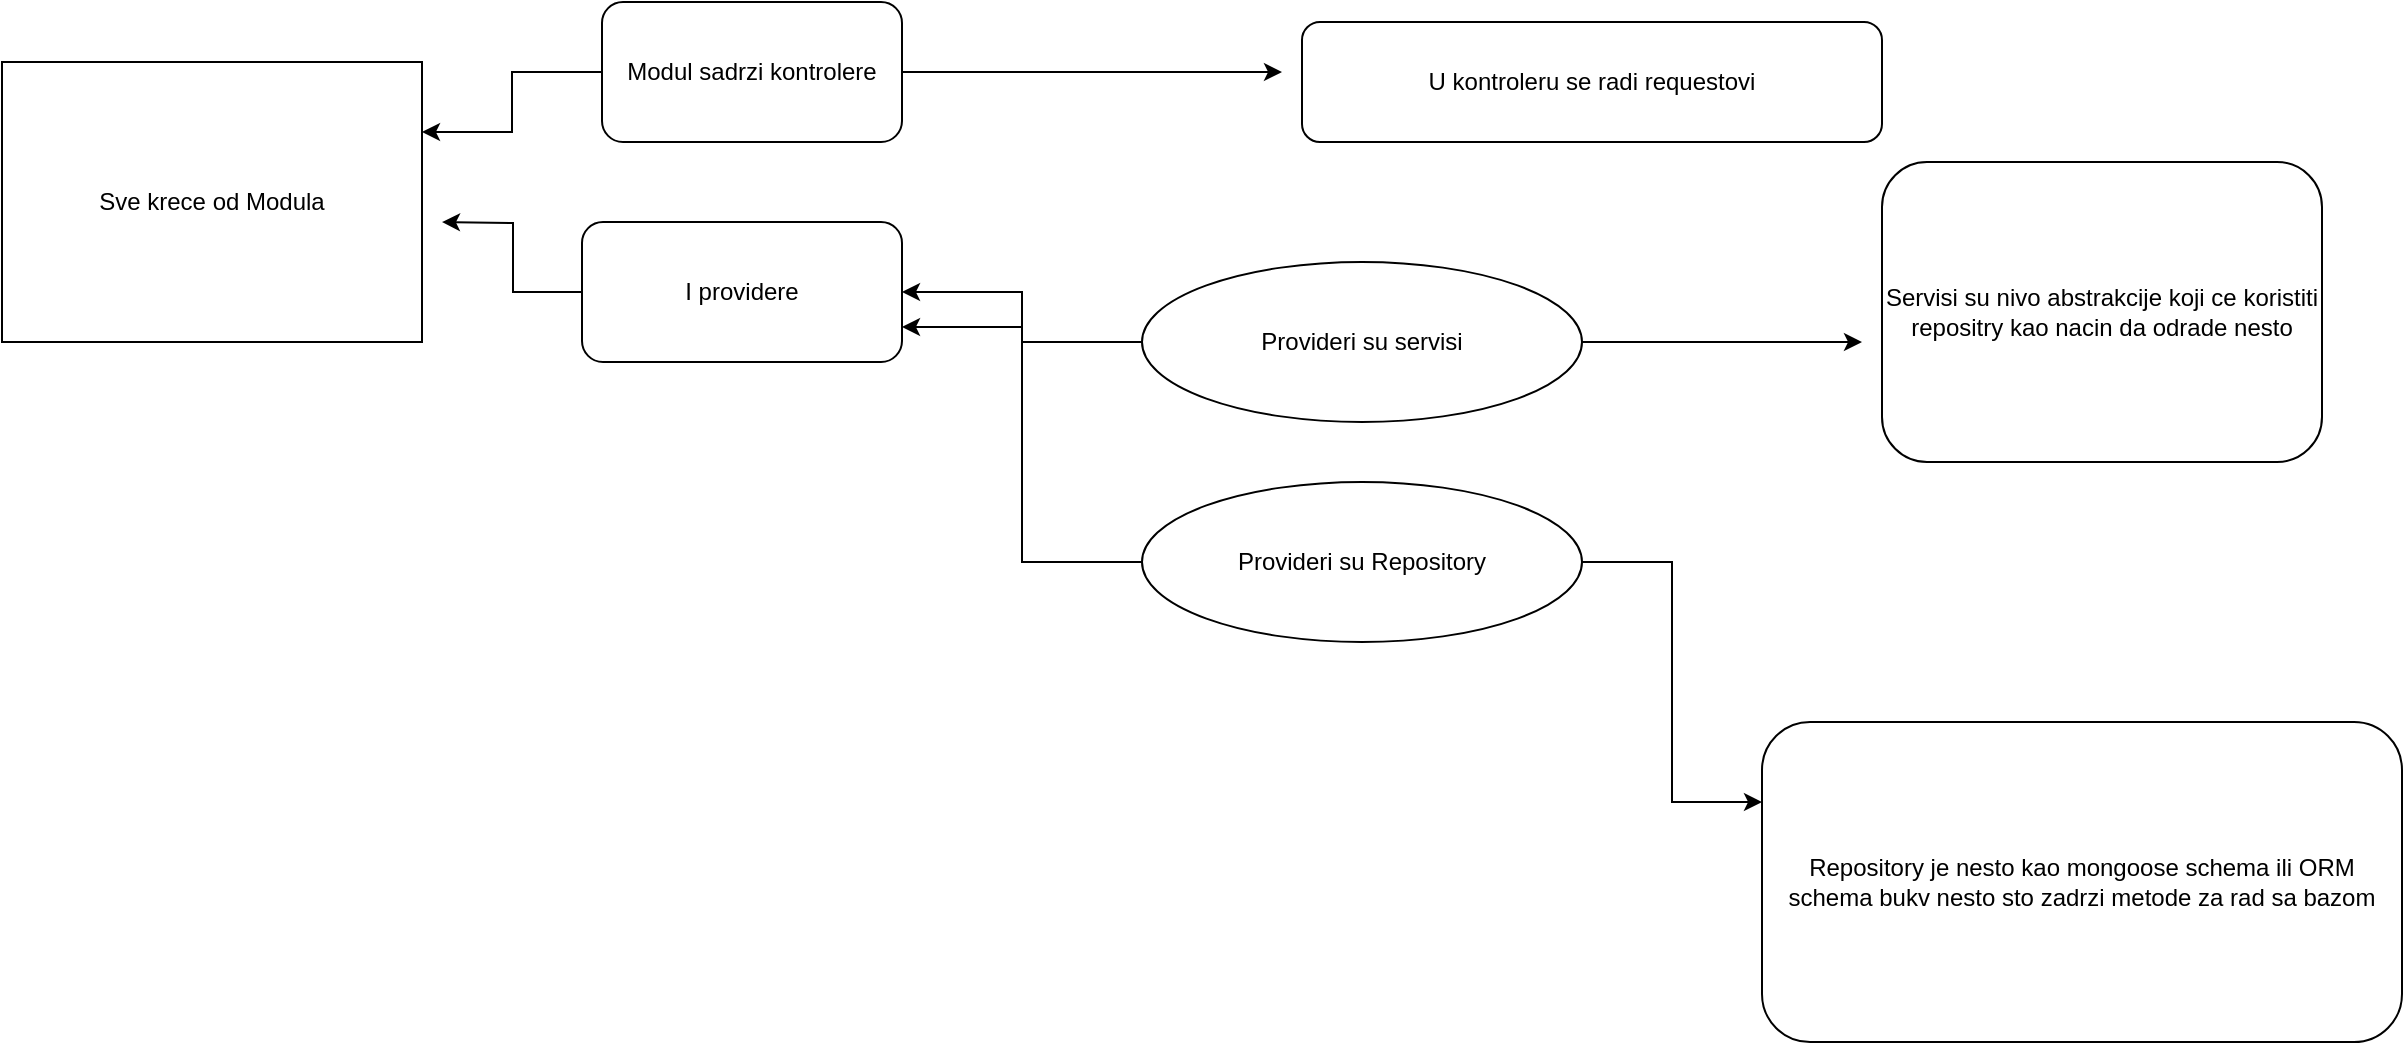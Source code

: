 <mxfile version="21.6.6" type="github">
  <diagram name="Page-1" id="qvJFHFXxgqHamNEx91gU">
    <mxGraphModel dx="2455" dy="2007" grid="1" gridSize="10" guides="1" tooltips="1" connect="1" arrows="1" fold="1" page="1" pageScale="1" pageWidth="850" pageHeight="1100" math="0" shadow="0">
      <root>
        <mxCell id="0" />
        <mxCell id="1" parent="0" />
        <mxCell id="XjruSxFTn0bzJ5Ya255X-1" value="Sve krece od Modula" style="rounded=0;whiteSpace=wrap;html=1;" vertex="1" parent="1">
          <mxGeometry x="-360" y="-80" width="210" height="140" as="geometry" />
        </mxCell>
        <mxCell id="XjruSxFTn0bzJ5Ya255X-4" style="edgeStyle=orthogonalEdgeStyle;rounded=0;orthogonalLoop=1;jettySize=auto;html=1;entryX=1;entryY=0.25;entryDx=0;entryDy=0;" edge="1" parent="1" source="XjruSxFTn0bzJ5Ya255X-3" target="XjruSxFTn0bzJ5Ya255X-1">
          <mxGeometry relative="1" as="geometry" />
        </mxCell>
        <mxCell id="XjruSxFTn0bzJ5Ya255X-11" style="edgeStyle=orthogonalEdgeStyle;rounded=0;orthogonalLoop=1;jettySize=auto;html=1;" edge="1" parent="1" source="XjruSxFTn0bzJ5Ya255X-3">
          <mxGeometry relative="1" as="geometry">
            <mxPoint x="280" y="-75" as="targetPoint" />
          </mxGeometry>
        </mxCell>
        <mxCell id="XjruSxFTn0bzJ5Ya255X-3" value="Modul sadrzi kontrolere" style="rounded=1;whiteSpace=wrap;html=1;" vertex="1" parent="1">
          <mxGeometry x="-60" y="-110" width="150" height="70" as="geometry" />
        </mxCell>
        <mxCell id="XjruSxFTn0bzJ5Ya255X-6" style="edgeStyle=orthogonalEdgeStyle;rounded=0;orthogonalLoop=1;jettySize=auto;html=1;" edge="1" parent="1" source="XjruSxFTn0bzJ5Ya255X-5">
          <mxGeometry relative="1" as="geometry">
            <mxPoint x="-140" as="targetPoint" />
          </mxGeometry>
        </mxCell>
        <mxCell id="XjruSxFTn0bzJ5Ya255X-5" value="I providere" style="rounded=1;whiteSpace=wrap;html=1;" vertex="1" parent="1">
          <mxGeometry x="-70" width="160" height="70" as="geometry" />
        </mxCell>
        <mxCell id="XjruSxFTn0bzJ5Ya255X-8" style="edgeStyle=orthogonalEdgeStyle;rounded=0;orthogonalLoop=1;jettySize=auto;html=1;" edge="1" parent="1" source="XjruSxFTn0bzJ5Ya255X-7" target="XjruSxFTn0bzJ5Ya255X-5">
          <mxGeometry relative="1" as="geometry" />
        </mxCell>
        <mxCell id="XjruSxFTn0bzJ5Ya255X-13" style="edgeStyle=orthogonalEdgeStyle;rounded=0;orthogonalLoop=1;jettySize=auto;html=1;" edge="1" parent="1" source="XjruSxFTn0bzJ5Ya255X-7">
          <mxGeometry relative="1" as="geometry">
            <mxPoint x="570" y="60" as="targetPoint" />
          </mxGeometry>
        </mxCell>
        <mxCell id="XjruSxFTn0bzJ5Ya255X-7" value="Provideri su servisi" style="ellipse;whiteSpace=wrap;html=1;" vertex="1" parent="1">
          <mxGeometry x="210" y="20" width="220" height="80" as="geometry" />
        </mxCell>
        <mxCell id="XjruSxFTn0bzJ5Ya255X-10" style="edgeStyle=orthogonalEdgeStyle;rounded=0;orthogonalLoop=1;jettySize=auto;html=1;entryX=1;entryY=0.75;entryDx=0;entryDy=0;" edge="1" parent="1" source="XjruSxFTn0bzJ5Ya255X-9" target="XjruSxFTn0bzJ5Ya255X-5">
          <mxGeometry relative="1" as="geometry" />
        </mxCell>
        <mxCell id="XjruSxFTn0bzJ5Ya255X-15" style="edgeStyle=orthogonalEdgeStyle;rounded=0;orthogonalLoop=1;jettySize=auto;html=1;exitX=1;exitY=0.5;exitDx=0;exitDy=0;entryX=0;entryY=0.25;entryDx=0;entryDy=0;" edge="1" parent="1" source="XjruSxFTn0bzJ5Ya255X-9" target="XjruSxFTn0bzJ5Ya255X-16">
          <mxGeometry relative="1" as="geometry">
            <mxPoint x="470" y="270" as="targetPoint" />
          </mxGeometry>
        </mxCell>
        <mxCell id="XjruSxFTn0bzJ5Ya255X-9" value="Provideri su Repository" style="ellipse;whiteSpace=wrap;html=1;" vertex="1" parent="1">
          <mxGeometry x="210" y="130" width="220" height="80" as="geometry" />
        </mxCell>
        <mxCell id="XjruSxFTn0bzJ5Ya255X-12" value="U kontroleru se radi requestovi" style="rounded=1;whiteSpace=wrap;html=1;" vertex="1" parent="1">
          <mxGeometry x="290" y="-100" width="290" height="60" as="geometry" />
        </mxCell>
        <mxCell id="XjruSxFTn0bzJ5Ya255X-14" value="Servisi su nivo abstrakcije koji ce koristiti repositry kao nacin da odrade nesto" style="rounded=1;whiteSpace=wrap;html=1;" vertex="1" parent="1">
          <mxGeometry x="580" y="-30" width="220" height="150" as="geometry" />
        </mxCell>
        <mxCell id="XjruSxFTn0bzJ5Ya255X-16" value="Repository je nesto kao mongoose schema ili ORM schema bukv nesto sto zadrzi metode za rad sa bazom" style="rounded=1;whiteSpace=wrap;html=1;" vertex="1" parent="1">
          <mxGeometry x="520" y="250" width="320" height="160" as="geometry" />
        </mxCell>
      </root>
    </mxGraphModel>
  </diagram>
</mxfile>
